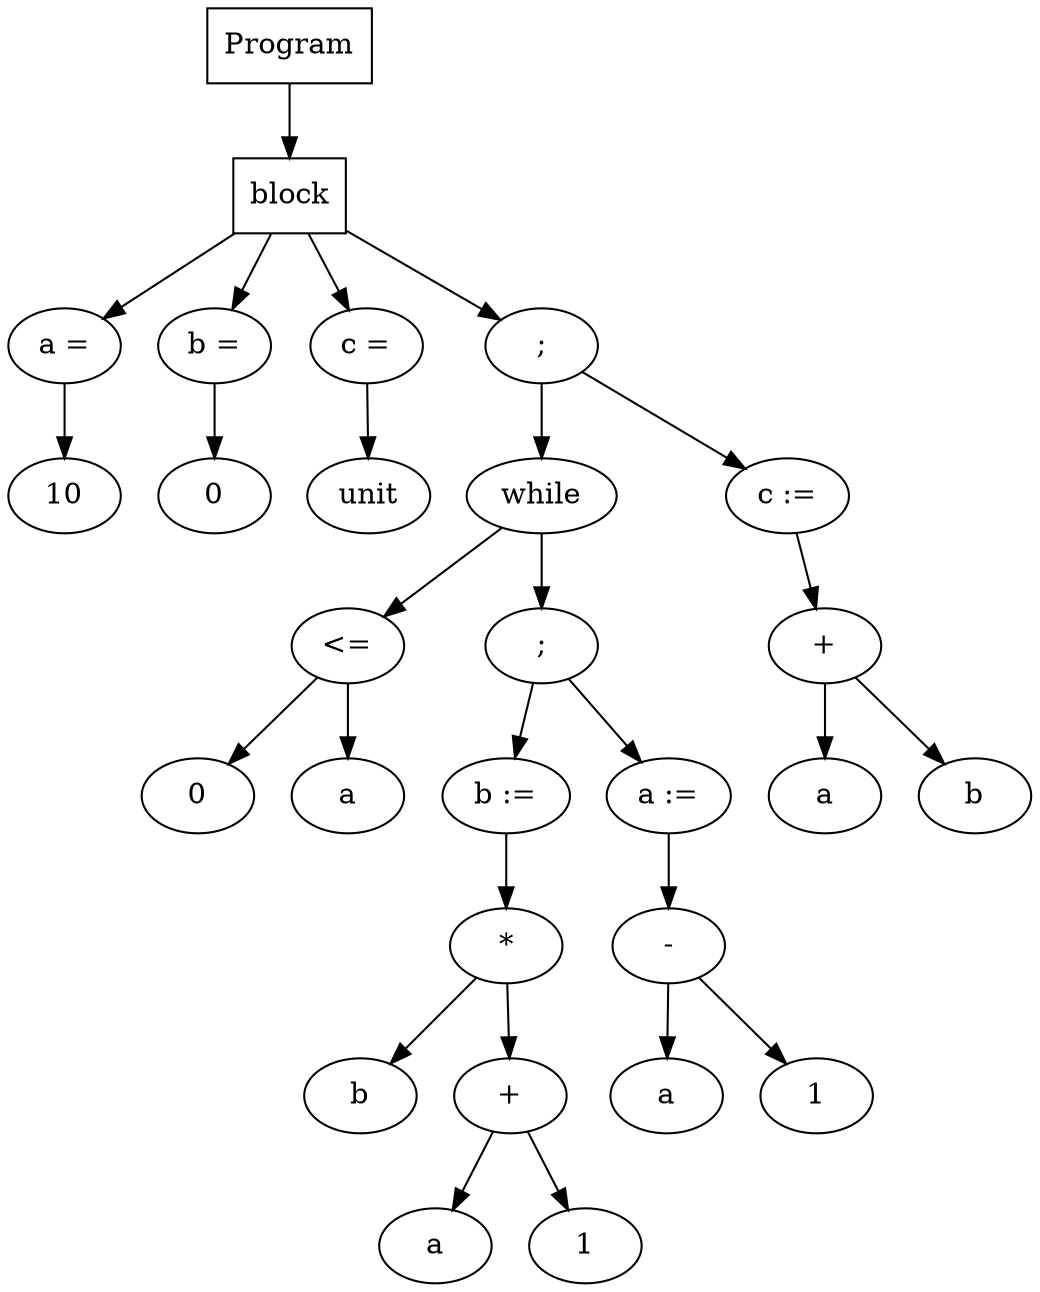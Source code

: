 digraph AST {
1 [label="10"];
2 [label="a ="];
2 -> 1
3 [label="0"];
4 [label="b ="];
4 -> 3
5 [label="unit"];
6 [label="c ="];
6 -> 5
7 [label="0"];
8 [label="a"];
9 [label="<="];
9 -> 7
9 -> 8
10 [label="b"];
11 [label="a"];
12 [label="1"];
13 [label="+"];
13 -> 11
13 -> 12
14 [label="*"];
14 -> 10
14 -> 13
15 [label="b :="];
15 -> 14
16 [label="a"];
17 [label="1"];
18 [label="-"];
18 -> 16
18 -> 17
19 [label="a :="];
19 -> 18
20 [label=";"];
20 -> 15
20 -> 19
21 [label="while"];
21 -> 9
21 -> 20
22 [label="a"];
23 [label="b"];
24 [label="+"];
24 -> 22
24 -> 23
25 [label="c :="];
25 -> 24
26 [label=";"];
26 -> 21
26 -> 25
27 [shape=box, label="block"];
27 -> 2
27 -> 4
27 -> 6
27 -> 26
28 [shape=box, label="Program"];
28 -> 27
}
